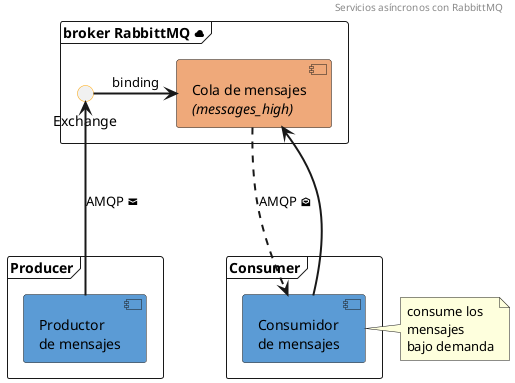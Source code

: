 @startuml
skinparam componentStyle uml2
skinparam sequenceArrowThickness 2

skinparam interface {
  borderColor orange

}

header Servicios asíncronos con RabbittMQ

frame "Producer" {
  component "Productor\nde mensajes" as producer #5B9BD5
}

frame "Consumer" {
  component "Consumidor\nde mensajes" as consumer #5B9BD5
}
note right
consume los
mensajes
bajo demanda
end note

frame "broker RabbittMQ <&cloud>" {
  component cola #efa97a [
    Cola de mensajes
    //(messages_high)//
  ]
  interface Exchange

  producer --up-> Exchange: AMQP <&envelope-closed>
  Exchange -right-> cola: binding

  cola ..down.> consumer: AMQP <&envelope-open>
  consumer --up-> cola
}

@enduml
